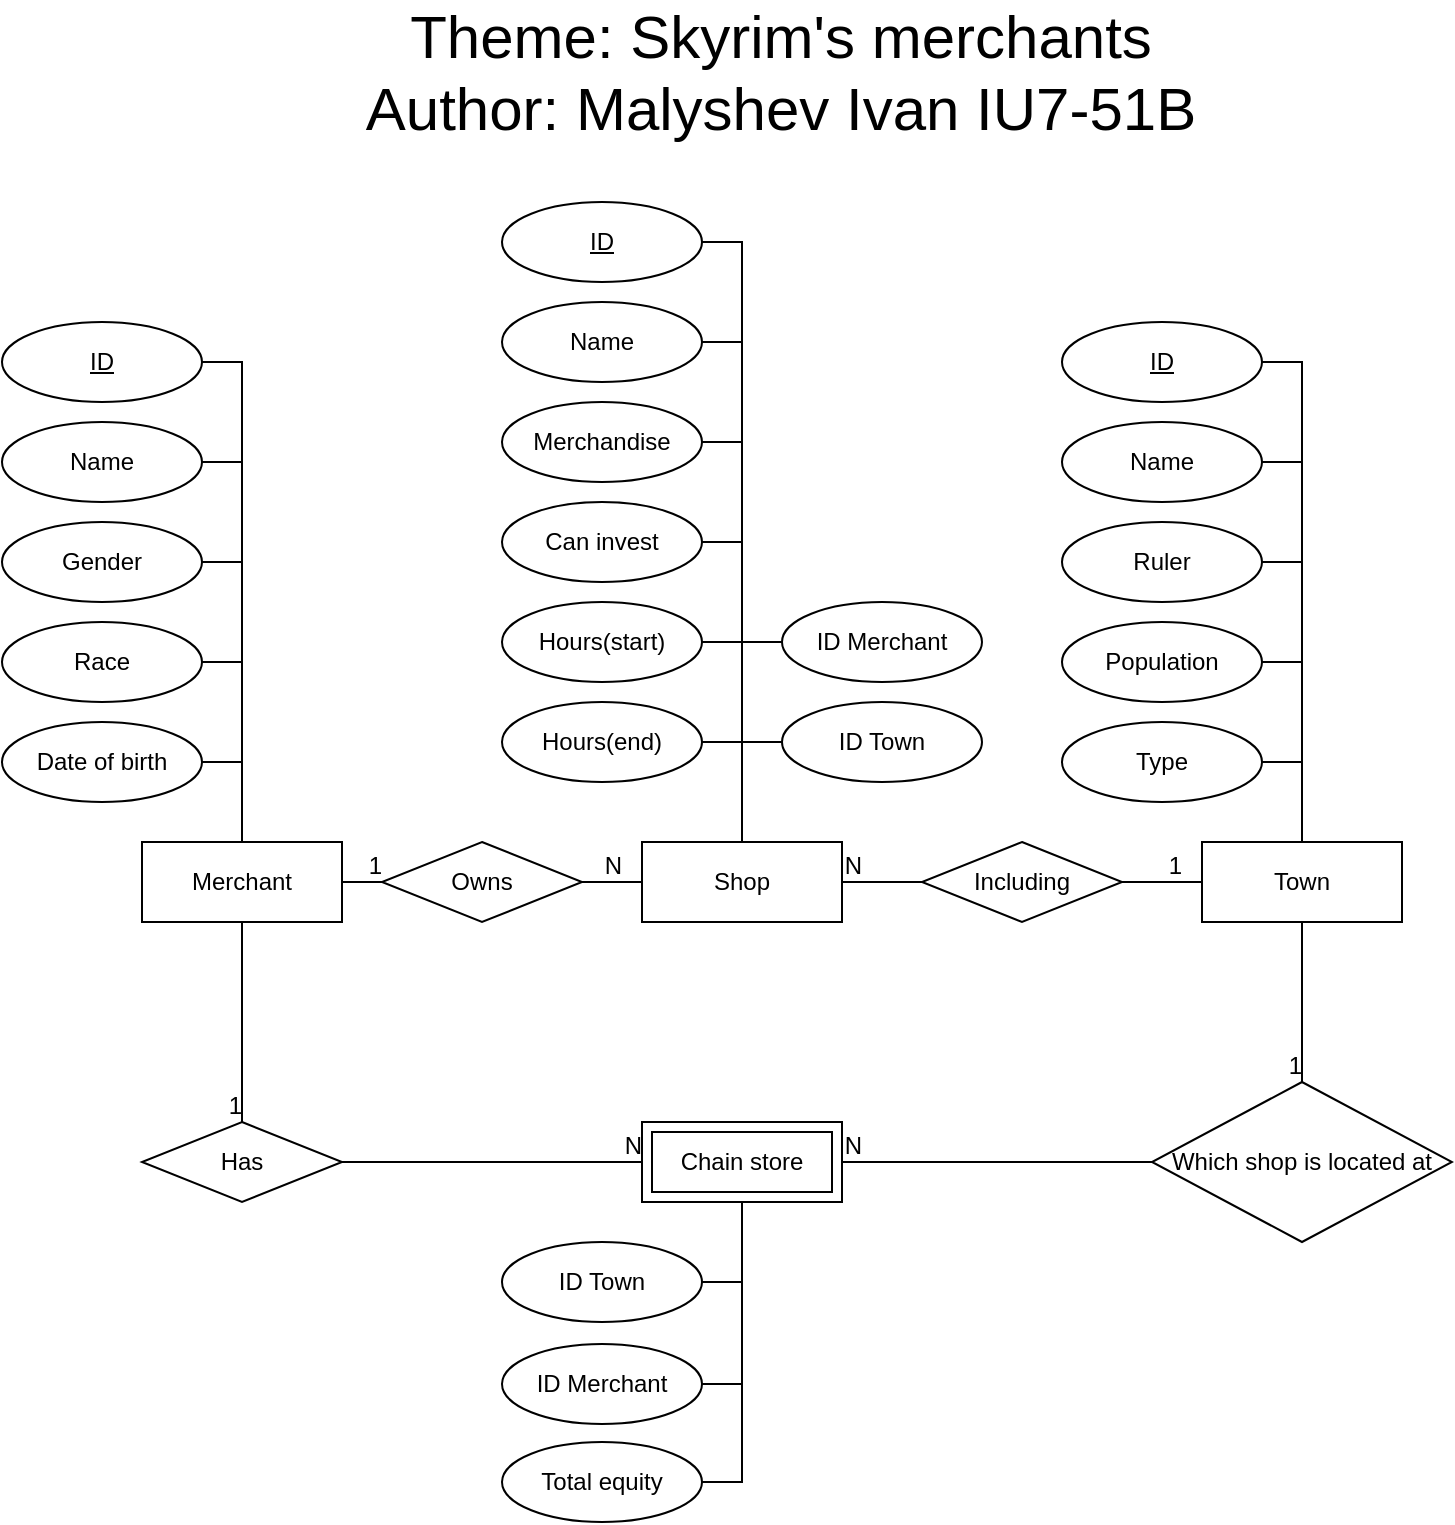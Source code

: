 <mxfile version="15.2.7" type="device"><diagram id="X3kp4WgJiOh6xrz10Rfj" name="Страница 1"><mxGraphModel dx="1024" dy="592" grid="1" gridSize="10" guides="1" tooltips="1" connect="1" arrows="1" fold="1" page="1" pageScale="1" pageWidth="827" pageHeight="1169" math="0" shadow="0"><root><mxCell id="0"/><mxCell id="1" parent="0"/><mxCell id="oqVyHBlZylbebmUY8AwO-85" value="&lt;font style=&quot;font-size: 30px&quot;&gt;Theme: Skyrim's merchants&lt;br&gt;Author: Malyshev Ivan IU7-51B&lt;br&gt;&lt;/font&gt;" style="text;html=1;align=center;verticalAlign=middle;resizable=0;points=[];autosize=1;strokeColor=none;" parent="1" vertex="1"><mxGeometry x="225" y="30" width="430" height="50" as="geometry"/></mxCell><mxCell id="sE58867CVHz0TcAjsjVb-1" value="Merchant" style="whiteSpace=wrap;html=1;align=center;" parent="1" vertex="1"><mxGeometry x="121" y="440" width="100" height="40" as="geometry"/></mxCell><mxCell id="sE58867CVHz0TcAjsjVb-7" style="edgeStyle=orthogonalEdgeStyle;rounded=0;orthogonalLoop=1;jettySize=auto;html=1;exitX=1;exitY=0.5;exitDx=0;exitDy=0;entryX=0.5;entryY=0;entryDx=0;entryDy=0;endArrow=none;endFill=0;" parent="1" source="sE58867CVHz0TcAjsjVb-3" target="sE58867CVHz0TcAjsjVb-1" edge="1"><mxGeometry relative="1" as="geometry"/></mxCell><mxCell id="sE58867CVHz0TcAjsjVb-3" value="Name" style="ellipse;whiteSpace=wrap;html=1;align=center;" parent="1" vertex="1"><mxGeometry x="51" y="230" width="100" height="40" as="geometry"/></mxCell><mxCell id="sE58867CVHz0TcAjsjVb-8" style="edgeStyle=orthogonalEdgeStyle;rounded=0;orthogonalLoop=1;jettySize=auto;html=1;exitX=1;exitY=0.5;exitDx=0;exitDy=0;endArrow=none;endFill=0;entryX=0.5;entryY=0;entryDx=0;entryDy=0;" parent="1" source="sE58867CVHz0TcAjsjVb-4" target="sE58867CVHz0TcAjsjVb-1" edge="1"><mxGeometry relative="1" as="geometry"><mxPoint x="221" y="410" as="targetPoint"/></mxGeometry></mxCell><mxCell id="sE58867CVHz0TcAjsjVb-4" value="Gender" style="ellipse;whiteSpace=wrap;html=1;align=center;" parent="1" vertex="1"><mxGeometry x="51" y="280" width="100" height="40" as="geometry"/></mxCell><mxCell id="sE58867CVHz0TcAjsjVb-9" style="edgeStyle=orthogonalEdgeStyle;rounded=0;orthogonalLoop=1;jettySize=auto;html=1;exitX=1;exitY=0.5;exitDx=0;exitDy=0;entryX=0.5;entryY=0;entryDx=0;entryDy=0;endArrow=none;endFill=0;" parent="1" source="sE58867CVHz0TcAjsjVb-5" target="sE58867CVHz0TcAjsjVb-1" edge="1"><mxGeometry relative="1" as="geometry"/></mxCell><mxCell id="sE58867CVHz0TcAjsjVb-5" value="Race" style="ellipse;whiteSpace=wrap;html=1;align=center;" parent="1" vertex="1"><mxGeometry x="51" y="330" width="100" height="40" as="geometry"/></mxCell><mxCell id="sE58867CVHz0TcAjsjVb-10" style="edgeStyle=orthogonalEdgeStyle;rounded=0;orthogonalLoop=1;jettySize=auto;html=1;exitX=1;exitY=0.5;exitDx=0;exitDy=0;entryX=0.5;entryY=0;entryDx=0;entryDy=0;endArrow=none;endFill=0;" parent="1" source="sE58867CVHz0TcAjsjVb-6" target="sE58867CVHz0TcAjsjVb-1" edge="1"><mxGeometry relative="1" as="geometry"/></mxCell><mxCell id="sE58867CVHz0TcAjsjVb-6" value="Date of birth" style="ellipse;whiteSpace=wrap;html=1;align=center;" parent="1" vertex="1"><mxGeometry x="51" y="380" width="100" height="40" as="geometry"/></mxCell><mxCell id="sE58867CVHz0TcAjsjVb-12" style="edgeStyle=orthogonalEdgeStyle;rounded=0;orthogonalLoop=1;jettySize=auto;html=1;exitX=1;exitY=0.5;exitDx=0;exitDy=0;entryX=0.5;entryY=0;entryDx=0;entryDy=0;endArrow=none;endFill=0;" parent="1" source="sE58867CVHz0TcAjsjVb-11" target="sE58867CVHz0TcAjsjVb-1" edge="1"><mxGeometry relative="1" as="geometry"/></mxCell><mxCell id="sE58867CVHz0TcAjsjVb-11" value="ID" style="ellipse;whiteSpace=wrap;html=1;align=center;fontStyle=4;" parent="1" vertex="1"><mxGeometry x="51" y="180" width="100" height="40" as="geometry"/></mxCell><mxCell id="sE58867CVHz0TcAjsjVb-13" value="Shop" style="whiteSpace=wrap;html=1;align=center;" parent="1" vertex="1"><mxGeometry x="371" y="440" width="100" height="40" as="geometry"/></mxCell><mxCell id="sE58867CVHz0TcAjsjVb-21" style="edgeStyle=orthogonalEdgeStyle;rounded=0;orthogonalLoop=1;jettySize=auto;html=1;exitX=1;exitY=0.5;exitDx=0;exitDy=0;entryX=0.5;entryY=0;entryDx=0;entryDy=0;endArrow=none;endFill=0;" parent="1" source="sE58867CVHz0TcAjsjVb-14" target="sE58867CVHz0TcAjsjVb-13" edge="1"><mxGeometry relative="1" as="geometry"/></mxCell><mxCell id="sE58867CVHz0TcAjsjVb-14" value="Name" style="ellipse;whiteSpace=wrap;html=1;align=center;" parent="1" vertex="1"><mxGeometry x="301" y="170" width="100" height="40" as="geometry"/></mxCell><mxCell id="sE58867CVHz0TcAjsjVb-22" style="edgeStyle=orthogonalEdgeStyle;rounded=0;orthogonalLoop=1;jettySize=auto;html=1;exitX=1;exitY=0.5;exitDx=0;exitDy=0;entryX=0.5;entryY=0;entryDx=0;entryDy=0;endArrow=none;endFill=0;" parent="1" source="sE58867CVHz0TcAjsjVb-15" target="sE58867CVHz0TcAjsjVb-13" edge="1"><mxGeometry relative="1" as="geometry"/></mxCell><mxCell id="sE58867CVHz0TcAjsjVb-15" value="Merchandise" style="ellipse;whiteSpace=wrap;html=1;align=center;" parent="1" vertex="1"><mxGeometry x="301" y="220" width="100" height="40" as="geometry"/></mxCell><mxCell id="sE58867CVHz0TcAjsjVb-23" style="edgeStyle=orthogonalEdgeStyle;rounded=0;orthogonalLoop=1;jettySize=auto;html=1;exitX=1;exitY=0.5;exitDx=0;exitDy=0;entryX=0.5;entryY=0;entryDx=0;entryDy=0;endArrow=none;endFill=0;" parent="1" source="sE58867CVHz0TcAjsjVb-16" target="sE58867CVHz0TcAjsjVb-13" edge="1"><mxGeometry relative="1" as="geometry"/></mxCell><mxCell id="sE58867CVHz0TcAjsjVb-16" value="Can invest" style="ellipse;whiteSpace=wrap;html=1;align=center;" parent="1" vertex="1"><mxGeometry x="301" y="270" width="100" height="40" as="geometry"/></mxCell><mxCell id="sE58867CVHz0TcAjsjVb-24" style="edgeStyle=orthogonalEdgeStyle;rounded=0;orthogonalLoop=1;jettySize=auto;html=1;exitX=1;exitY=0.5;exitDx=0;exitDy=0;entryX=0.5;entryY=0;entryDx=0;entryDy=0;endArrow=none;endFill=0;" parent="1" source="sE58867CVHz0TcAjsjVb-17" target="sE58867CVHz0TcAjsjVb-13" edge="1"><mxGeometry relative="1" as="geometry"/></mxCell><mxCell id="sE58867CVHz0TcAjsjVb-17" value="Hours(start)" style="ellipse;whiteSpace=wrap;html=1;align=center;" parent="1" vertex="1"><mxGeometry x="301" y="320" width="100" height="40" as="geometry"/></mxCell><mxCell id="sE58867CVHz0TcAjsjVb-20" style="edgeStyle=orthogonalEdgeStyle;rounded=0;orthogonalLoop=1;jettySize=auto;html=1;exitX=1;exitY=0.5;exitDx=0;exitDy=0;entryX=0.5;entryY=0;entryDx=0;entryDy=0;endArrow=none;endFill=0;" parent="1" source="sE58867CVHz0TcAjsjVb-18" target="sE58867CVHz0TcAjsjVb-13" edge="1"><mxGeometry relative="1" as="geometry"/></mxCell><mxCell id="sE58867CVHz0TcAjsjVb-18" value="ID" style="ellipse;whiteSpace=wrap;html=1;align=center;fontStyle=4;" parent="1" vertex="1"><mxGeometry x="301" y="120" width="100" height="40" as="geometry"/></mxCell><mxCell id="sE58867CVHz0TcAjsjVb-26" value="Town" style="whiteSpace=wrap;html=1;align=center;" parent="1" vertex="1"><mxGeometry x="651" y="440" width="100" height="40" as="geometry"/></mxCell><mxCell id="sE58867CVHz0TcAjsjVb-27" style="edgeStyle=orthogonalEdgeStyle;rounded=0;orthogonalLoop=1;jettySize=auto;html=1;exitX=1;exitY=0.5;exitDx=0;exitDy=0;entryX=0.5;entryY=0;entryDx=0;entryDy=0;endArrow=none;endFill=0;" parent="1" source="sE58867CVHz0TcAjsjVb-28" target="sE58867CVHz0TcAjsjVb-26" edge="1"><mxGeometry relative="1" as="geometry"/></mxCell><mxCell id="sE58867CVHz0TcAjsjVb-28" value="Name" style="ellipse;whiteSpace=wrap;html=1;align=center;" parent="1" vertex="1"><mxGeometry x="581" y="230" width="100" height="40" as="geometry"/></mxCell><mxCell id="sE58867CVHz0TcAjsjVb-29" style="edgeStyle=orthogonalEdgeStyle;rounded=0;orthogonalLoop=1;jettySize=auto;html=1;exitX=1;exitY=0.5;exitDx=0;exitDy=0;endArrow=none;endFill=0;entryX=0.5;entryY=0;entryDx=0;entryDy=0;" parent="1" source="sE58867CVHz0TcAjsjVb-30" target="sE58867CVHz0TcAjsjVb-26" edge="1"><mxGeometry relative="1" as="geometry"><mxPoint x="751" y="410" as="targetPoint"/></mxGeometry></mxCell><mxCell id="sE58867CVHz0TcAjsjVb-30" value="Ruler" style="ellipse;whiteSpace=wrap;html=1;align=center;" parent="1" vertex="1"><mxGeometry x="581" y="280" width="100" height="40" as="geometry"/></mxCell><mxCell id="sE58867CVHz0TcAjsjVb-31" style="edgeStyle=orthogonalEdgeStyle;rounded=0;orthogonalLoop=1;jettySize=auto;html=1;exitX=1;exitY=0.5;exitDx=0;exitDy=0;entryX=0.5;entryY=0;entryDx=0;entryDy=0;endArrow=none;endFill=0;" parent="1" source="sE58867CVHz0TcAjsjVb-32" target="sE58867CVHz0TcAjsjVb-26" edge="1"><mxGeometry relative="1" as="geometry"/></mxCell><mxCell id="sE58867CVHz0TcAjsjVb-32" value="Population" style="ellipse;whiteSpace=wrap;html=1;align=center;" parent="1" vertex="1"><mxGeometry x="581" y="330" width="100" height="40" as="geometry"/></mxCell><mxCell id="sE58867CVHz0TcAjsjVb-33" style="edgeStyle=orthogonalEdgeStyle;rounded=0;orthogonalLoop=1;jettySize=auto;html=1;exitX=1;exitY=0.5;exitDx=0;exitDy=0;entryX=0.5;entryY=0;entryDx=0;entryDy=0;endArrow=none;endFill=0;" parent="1" source="sE58867CVHz0TcAjsjVb-34" target="sE58867CVHz0TcAjsjVb-26" edge="1"><mxGeometry relative="1" as="geometry"/></mxCell><mxCell id="sE58867CVHz0TcAjsjVb-34" value="Type" style="ellipse;whiteSpace=wrap;html=1;align=center;" parent="1" vertex="1"><mxGeometry x="581" y="380" width="100" height="40" as="geometry"/></mxCell><mxCell id="sE58867CVHz0TcAjsjVb-35" style="edgeStyle=orthogonalEdgeStyle;rounded=0;orthogonalLoop=1;jettySize=auto;html=1;exitX=1;exitY=0.5;exitDx=0;exitDy=0;entryX=0.5;entryY=0;entryDx=0;entryDy=0;endArrow=none;endFill=0;" parent="1" source="sE58867CVHz0TcAjsjVb-36" target="sE58867CVHz0TcAjsjVb-26" edge="1"><mxGeometry relative="1" as="geometry"/></mxCell><mxCell id="sE58867CVHz0TcAjsjVb-36" value="ID" style="ellipse;whiteSpace=wrap;html=1;align=center;fontStyle=4;" parent="1" vertex="1"><mxGeometry x="581" y="180" width="100" height="40" as="geometry"/></mxCell><mxCell id="sE58867CVHz0TcAjsjVb-37" value="Chain store" style="shape=ext;margin=3;double=1;whiteSpace=wrap;html=1;align=center;" parent="1" vertex="1"><mxGeometry x="371" y="580" width="100" height="40" as="geometry"/></mxCell><mxCell id="NsYyN_9MTd_dqQcJiQVr-6" style="edgeStyle=orthogonalEdgeStyle;rounded=0;orthogonalLoop=1;jettySize=auto;html=1;exitX=1;exitY=0.5;exitDx=0;exitDy=0;entryX=0.5;entryY=1;entryDx=0;entryDy=0;endArrow=none;endFill=0;" parent="1" source="NsYyN_9MTd_dqQcJiQVr-1" target="sE58867CVHz0TcAjsjVb-37" edge="1"><mxGeometry relative="1" as="geometry"/></mxCell><mxCell id="NsYyN_9MTd_dqQcJiQVr-1" value="ID Town" style="ellipse;whiteSpace=wrap;html=1;align=center;" parent="1" vertex="1"><mxGeometry x="301" y="640" width="100" height="40" as="geometry"/></mxCell><mxCell id="NsYyN_9MTd_dqQcJiQVr-7" style="edgeStyle=orthogonalEdgeStyle;rounded=0;orthogonalLoop=1;jettySize=auto;html=1;exitX=1;exitY=0.5;exitDx=0;exitDy=0;entryX=0.5;entryY=1;entryDx=0;entryDy=0;endArrow=none;endFill=0;" parent="1" source="NsYyN_9MTd_dqQcJiQVr-2" target="sE58867CVHz0TcAjsjVb-37" edge="1"><mxGeometry relative="1" as="geometry"/></mxCell><mxCell id="NsYyN_9MTd_dqQcJiQVr-2" value="ID Merchant" style="ellipse;whiteSpace=wrap;html=1;align=center;" parent="1" vertex="1"><mxGeometry x="301" y="691" width="100" height="40" as="geometry"/></mxCell><mxCell id="NsYyN_9MTd_dqQcJiQVr-10" style="edgeStyle=orthogonalEdgeStyle;rounded=0;orthogonalLoop=1;jettySize=auto;html=1;exitX=1;exitY=0.5;exitDx=0;exitDy=0;entryX=0.5;entryY=1;entryDx=0;entryDy=0;endArrow=none;endFill=0;" parent="1" source="NsYyN_9MTd_dqQcJiQVr-9" target="sE58867CVHz0TcAjsjVb-37" edge="1"><mxGeometry relative="1" as="geometry"/></mxCell><mxCell id="NsYyN_9MTd_dqQcJiQVr-9" value="Total equity" style="ellipse;whiteSpace=wrap;html=1;align=center;" parent="1" vertex="1"><mxGeometry x="301" y="740" width="100" height="40" as="geometry"/></mxCell><mxCell id="NsYyN_9MTd_dqQcJiQVr-12" value="Owns" style="shape=rhombus;perimeter=rhombusPerimeter;whiteSpace=wrap;html=1;align=center;" parent="1" vertex="1"><mxGeometry x="241" y="440" width="100" height="40" as="geometry"/></mxCell><mxCell id="NsYyN_9MTd_dqQcJiQVr-16" value="Including" style="shape=rhombus;perimeter=rhombusPerimeter;whiteSpace=wrap;html=1;align=center;" parent="1" vertex="1"><mxGeometry x="511" y="440" width="100" height="40" as="geometry"/></mxCell><mxCell id="NsYyN_9MTd_dqQcJiQVr-34" value="" style="endArrow=none;html=1;rounded=0;exitX=1;exitY=0.5;exitDx=0;exitDy=0;entryX=0;entryY=0.5;entryDx=0;entryDy=0;" parent="1" source="sE58867CVHz0TcAjsjVb-1" target="NsYyN_9MTd_dqQcJiQVr-12" edge="1"><mxGeometry relative="1" as="geometry"><mxPoint x="111" y="529.5" as="sourcePoint"/><mxPoint x="271" y="529.5" as="targetPoint"/></mxGeometry></mxCell><mxCell id="NsYyN_9MTd_dqQcJiQVr-35" value="1" style="resizable=0;html=1;align=right;verticalAlign=bottom;" parent="NsYyN_9MTd_dqQcJiQVr-34" connectable="0" vertex="1"><mxGeometry x="1" relative="1" as="geometry"/></mxCell><mxCell id="NsYyN_9MTd_dqQcJiQVr-36" value="" style="endArrow=none;html=1;rounded=0;exitX=1;exitY=0.5;exitDx=0;exitDy=0;entryX=0;entryY=0.5;entryDx=0;entryDy=0;" parent="1" source="NsYyN_9MTd_dqQcJiQVr-12" target="sE58867CVHz0TcAjsjVb-13" edge="1"><mxGeometry relative="1" as="geometry"><mxPoint x="236" y="599.5" as="sourcePoint"/><mxPoint x="396" y="599.5" as="targetPoint"/></mxGeometry></mxCell><mxCell id="NsYyN_9MTd_dqQcJiQVr-37" value="N" style="resizable=0;html=1;align=right;verticalAlign=bottom;" parent="NsYyN_9MTd_dqQcJiQVr-36" connectable="0" vertex="1"><mxGeometry x="1" relative="1" as="geometry"><mxPoint x="-10" as="offset"/></mxGeometry></mxCell><mxCell id="NsYyN_9MTd_dqQcJiQVr-42" value="" style="endArrow=none;html=1;rounded=0;entryX=1;entryY=0.5;entryDx=0;entryDy=0;exitX=0;exitY=0.5;exitDx=0;exitDy=0;" parent="1" source="sE58867CVHz0TcAjsjVb-26" target="NsYyN_9MTd_dqQcJiQVr-16" edge="1"><mxGeometry relative="1" as="geometry"><mxPoint x="501" y="520" as="sourcePoint"/><mxPoint x="661" y="520" as="targetPoint"/></mxGeometry></mxCell><mxCell id="NsYyN_9MTd_dqQcJiQVr-43" value="1" style="resizable=0;html=1;align=right;verticalAlign=bottom;" parent="NsYyN_9MTd_dqQcJiQVr-42" connectable="0" vertex="1"><mxGeometry x="1" relative="1" as="geometry"><mxPoint x="30" as="offset"/></mxGeometry></mxCell><mxCell id="NsYyN_9MTd_dqQcJiQVr-44" value="" style="endArrow=none;html=1;rounded=0;entryX=1;entryY=0.5;entryDx=0;entryDy=0;exitX=0;exitY=0.5;exitDx=0;exitDy=0;" parent="1" source="NsYyN_9MTd_dqQcJiQVr-16" target="sE58867CVHz0TcAjsjVb-13" edge="1"><mxGeometry relative="1" as="geometry"><mxPoint x="506" y="550" as="sourcePoint"/><mxPoint x="666" y="550" as="targetPoint"/></mxGeometry></mxCell><mxCell id="NsYyN_9MTd_dqQcJiQVr-45" value="N" style="resizable=0;html=1;align=right;verticalAlign=bottom;" parent="NsYyN_9MTd_dqQcJiQVr-44" connectable="0" vertex="1"><mxGeometry x="1" relative="1" as="geometry"><mxPoint x="10" as="offset"/></mxGeometry></mxCell><mxCell id="NsYyN_9MTd_dqQcJiQVr-53" style="edgeStyle=orthogonalEdgeStyle;rounded=0;orthogonalLoop=1;jettySize=auto;html=1;exitX=0;exitY=0.5;exitDx=0;exitDy=0;entryX=0.5;entryY=0;entryDx=0;entryDy=0;endArrow=none;endFill=0;" parent="1" source="NsYyN_9MTd_dqQcJiQVr-47" target="sE58867CVHz0TcAjsjVb-13" edge="1"><mxGeometry relative="1" as="geometry"/></mxCell><mxCell id="NsYyN_9MTd_dqQcJiQVr-47" value="ID Merchant" style="ellipse;whiteSpace=wrap;html=1;align=center;" parent="1" vertex="1"><mxGeometry x="441" y="320" width="100" height="40" as="geometry"/></mxCell><mxCell id="NsYyN_9MTd_dqQcJiQVr-54" style="edgeStyle=orthogonalEdgeStyle;rounded=0;orthogonalLoop=1;jettySize=auto;html=1;exitX=0;exitY=0.5;exitDx=0;exitDy=0;entryX=0.5;entryY=0;entryDx=0;entryDy=0;endArrow=none;endFill=0;" parent="1" source="NsYyN_9MTd_dqQcJiQVr-48" target="sE58867CVHz0TcAjsjVb-13" edge="1"><mxGeometry relative="1" as="geometry"/></mxCell><mxCell id="NsYyN_9MTd_dqQcJiQVr-48" value="ID Town" style="ellipse;whiteSpace=wrap;html=1;align=center;" parent="1" vertex="1"><mxGeometry x="441" y="370" width="100" height="40" as="geometry"/></mxCell><mxCell id="wjV2hiWwpdDgPiIpcnbk-1" style="edgeStyle=orthogonalEdgeStyle;rounded=0;orthogonalLoop=1;jettySize=auto;html=1;exitX=1;exitY=0.5;exitDx=0;exitDy=0;entryX=0.5;entryY=0;entryDx=0;entryDy=0;endArrow=none;endFill=0;" edge="1" parent="1" source="NsYyN_9MTd_dqQcJiQVr-50" target="sE58867CVHz0TcAjsjVb-13"><mxGeometry relative="1" as="geometry"/></mxCell><mxCell id="NsYyN_9MTd_dqQcJiQVr-50" value="Hours(end)" style="ellipse;whiteSpace=wrap;html=1;align=center;" parent="1" vertex="1"><mxGeometry x="301" y="370" width="100" height="40" as="geometry"/></mxCell><mxCell id="NsYyN_9MTd_dqQcJiQVr-55" value="Has" style="shape=rhombus;perimeter=rhombusPerimeter;whiteSpace=wrap;html=1;align=center;" parent="1" vertex="1"><mxGeometry x="121" y="580" width="100" height="40" as="geometry"/></mxCell><mxCell id="NsYyN_9MTd_dqQcJiQVr-58" value="Which shop is located at" style="shape=rhombus;perimeter=rhombusPerimeter;whiteSpace=wrap;html=1;align=center;" parent="1" vertex="1"><mxGeometry x="626" y="560" width="150" height="80" as="geometry"/></mxCell><mxCell id="NsYyN_9MTd_dqQcJiQVr-61" value="" style="endArrow=none;html=1;rounded=0;entryX=0.5;entryY=0;entryDx=0;entryDy=0;exitX=0.5;exitY=1;exitDx=0;exitDy=0;" parent="1" source="sE58867CVHz0TcAjsjVb-1" target="NsYyN_9MTd_dqQcJiQVr-55" edge="1"><mxGeometry relative="1" as="geometry"><mxPoint x="61" y="530" as="sourcePoint"/><mxPoint x="221" y="530" as="targetPoint"/></mxGeometry></mxCell><mxCell id="NsYyN_9MTd_dqQcJiQVr-62" value="1" style="resizable=0;html=1;align=right;verticalAlign=bottom;" parent="NsYyN_9MTd_dqQcJiQVr-61" connectable="0" vertex="1"><mxGeometry x="1" relative="1" as="geometry"/></mxCell><mxCell id="NsYyN_9MTd_dqQcJiQVr-63" value="" style="endArrow=none;html=1;rounded=0;exitX=1;exitY=0.5;exitDx=0;exitDy=0;entryX=0;entryY=0.5;entryDx=0;entryDy=0;" parent="1" source="NsYyN_9MTd_dqQcJiQVr-55" target="sE58867CVHz0TcAjsjVb-37" edge="1"><mxGeometry relative="1" as="geometry"><mxPoint x="236" y="570" as="sourcePoint"/><mxPoint x="396" y="570" as="targetPoint"/></mxGeometry></mxCell><mxCell id="NsYyN_9MTd_dqQcJiQVr-64" value="N" style="resizable=0;html=1;align=right;verticalAlign=bottom;" parent="NsYyN_9MTd_dqQcJiQVr-63" connectable="0" vertex="1"><mxGeometry x="1" relative="1" as="geometry"/></mxCell><mxCell id="NsYyN_9MTd_dqQcJiQVr-65" value="" style="endArrow=none;html=1;rounded=0;entryX=1;entryY=0.5;entryDx=0;entryDy=0;exitX=0;exitY=0.5;exitDx=0;exitDy=0;" parent="1" source="NsYyN_9MTd_dqQcJiQVr-58" target="sE58867CVHz0TcAjsjVb-37" edge="1"><mxGeometry relative="1" as="geometry"><mxPoint x="441" y="530" as="sourcePoint"/><mxPoint x="601" y="530" as="targetPoint"/></mxGeometry></mxCell><mxCell id="NsYyN_9MTd_dqQcJiQVr-66" value="N" style="resizable=0;html=1;align=right;verticalAlign=bottom;" parent="NsYyN_9MTd_dqQcJiQVr-65" connectable="0" vertex="1"><mxGeometry x="1" relative="1" as="geometry"><mxPoint x="10" as="offset"/></mxGeometry></mxCell><mxCell id="NsYyN_9MTd_dqQcJiQVr-67" value="" style="endArrow=none;html=1;rounded=0;entryX=0.5;entryY=0;entryDx=0;entryDy=0;exitX=0.5;exitY=1;exitDx=0;exitDy=0;" parent="1" source="sE58867CVHz0TcAjsjVb-26" target="NsYyN_9MTd_dqQcJiQVr-58" edge="1"><mxGeometry relative="1" as="geometry"><mxPoint x="341" y="490" as="sourcePoint"/><mxPoint x="501" y="490" as="targetPoint"/></mxGeometry></mxCell><mxCell id="NsYyN_9MTd_dqQcJiQVr-68" value="1" style="resizable=0;html=1;align=right;verticalAlign=bottom;" parent="NsYyN_9MTd_dqQcJiQVr-67" connectable="0" vertex="1"><mxGeometry x="1" relative="1" as="geometry"/></mxCell></root></mxGraphModel></diagram></mxfile>